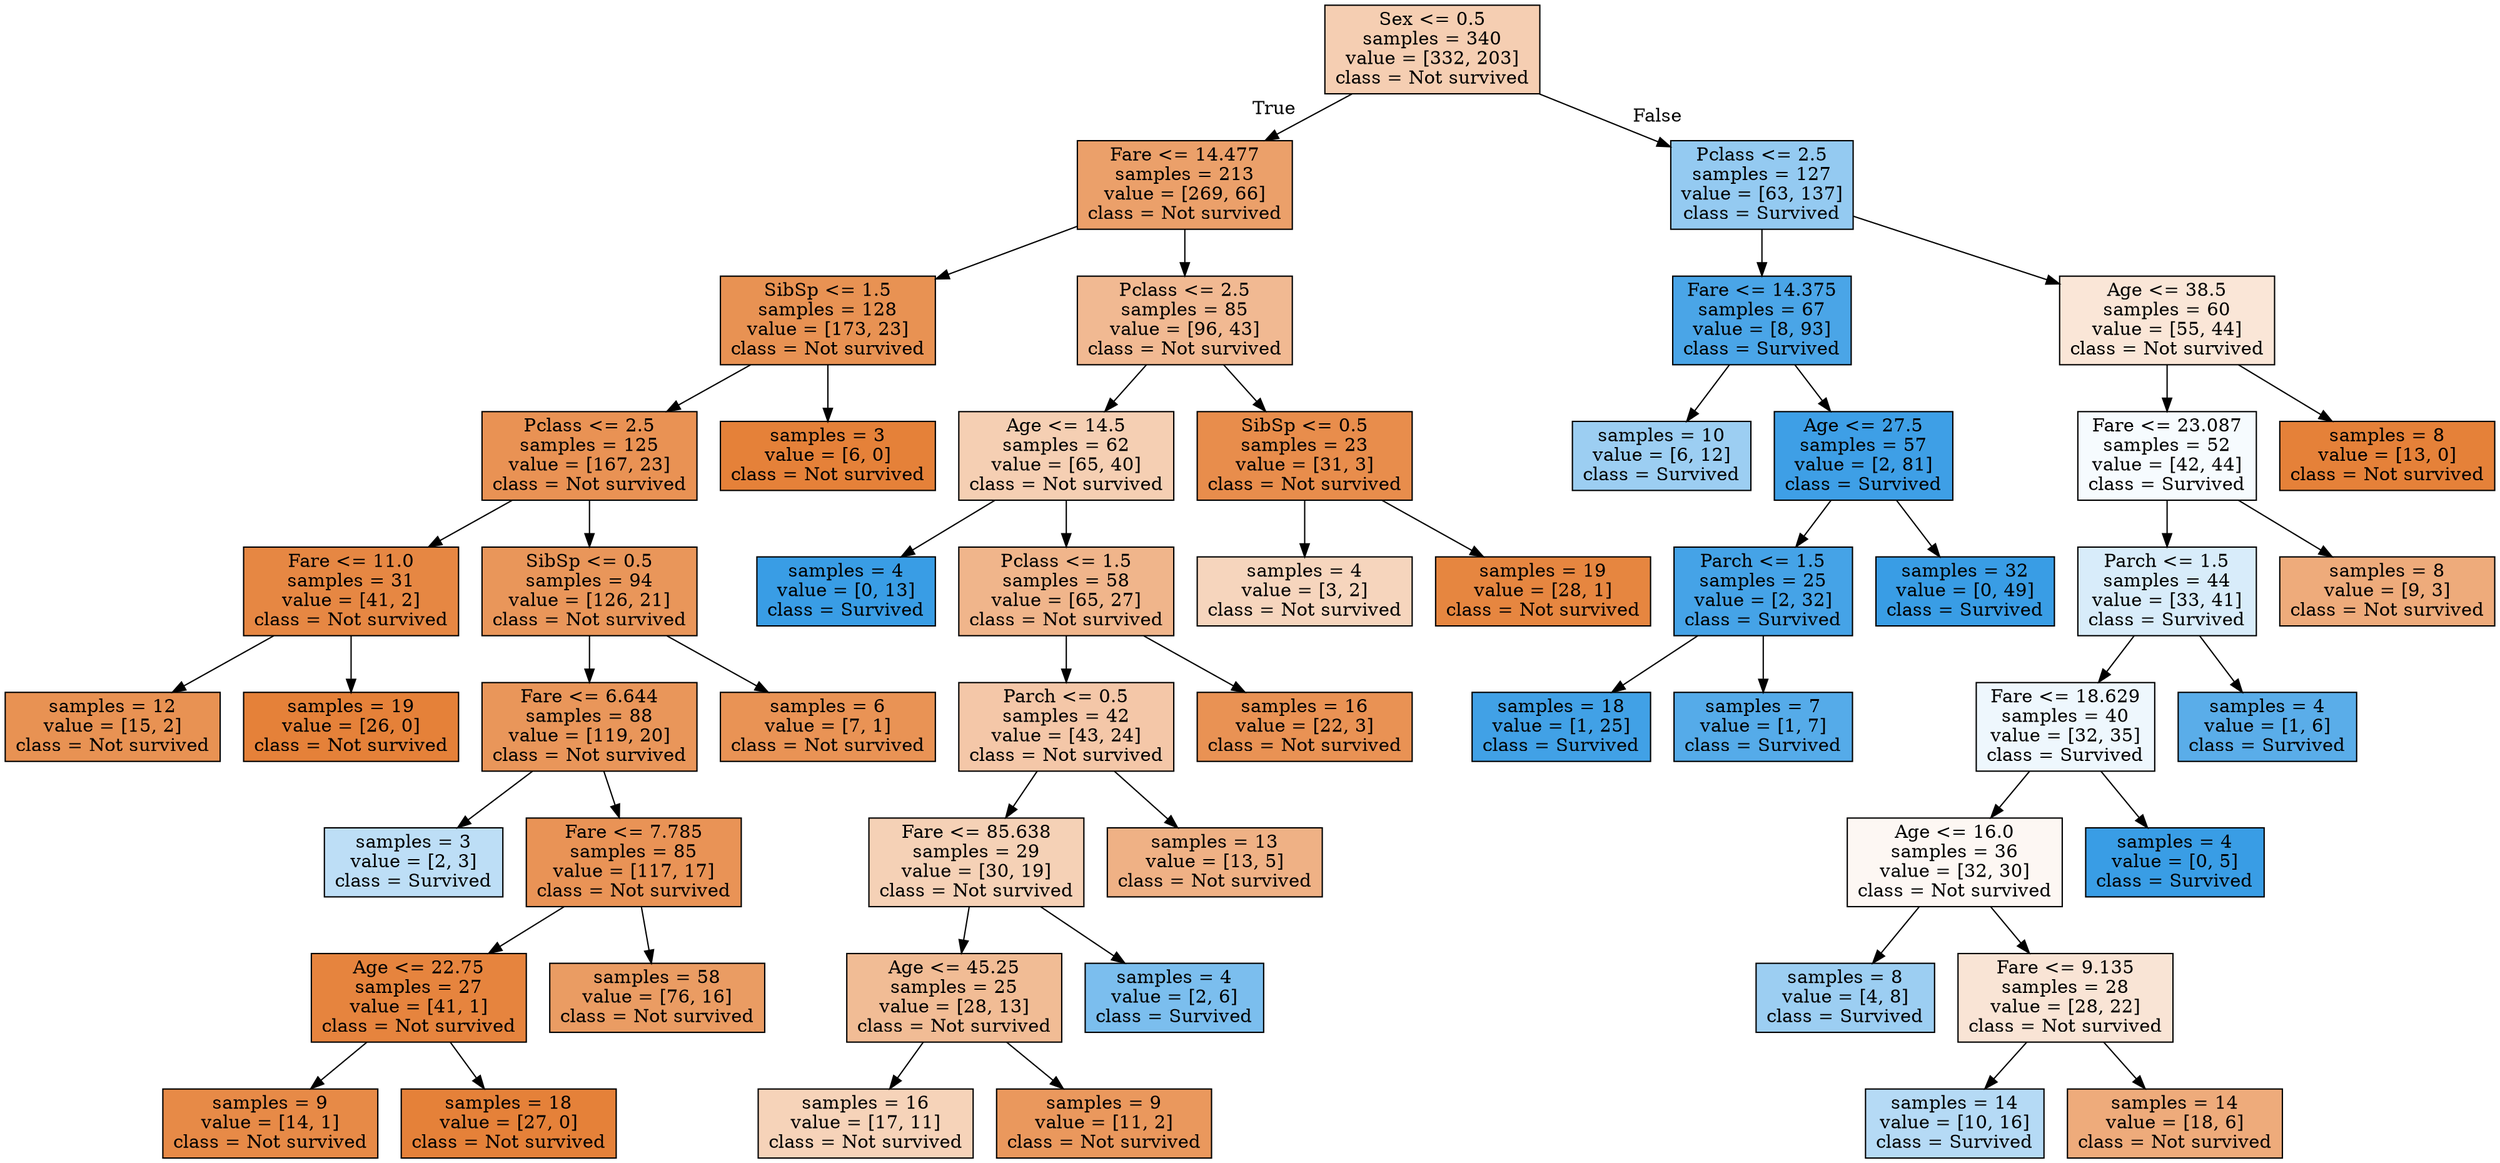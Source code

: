 digraph Tree {
node [shape=box, style="filled", color="black"] ;
0 [label="Sex <= 0.5\nsamples = 340\nvalue = [332, 203]\nclass = Not survived", fillcolor="#f5ceb2"] ;
1 [label="Fare <= 14.477\nsamples = 213\nvalue = [269, 66]\nclass = Not survived", fillcolor="#eba06a"] ;
0 -> 1 [labeldistance=2.5, labelangle=45, headlabel="True"] ;
2 [label="SibSp <= 1.5\nsamples = 128\nvalue = [173, 23]\nclass = Not survived", fillcolor="#e89253"] ;
1 -> 2 ;
3 [label="Pclass <= 2.5\nsamples = 125\nvalue = [167, 23]\nclass = Not survived", fillcolor="#e99254"] ;
2 -> 3 ;
4 [label="Fare <= 11.0\nsamples = 31\nvalue = [41, 2]\nclass = Not survived", fillcolor="#e68743"] ;
3 -> 4 ;
5 [label="samples = 12\nvalue = [15, 2]\nclass = Not survived", fillcolor="#e89253"] ;
4 -> 5 ;
6 [label="samples = 19\nvalue = [26, 0]\nclass = Not survived", fillcolor="#e58139"] ;
4 -> 6 ;
7 [label="SibSp <= 0.5\nsamples = 94\nvalue = [126, 21]\nclass = Not survived", fillcolor="#e9965a"] ;
3 -> 7 ;
8 [label="Fare <= 6.644\nsamples = 88\nvalue = [119, 20]\nclass = Not survived", fillcolor="#e9965a"] ;
7 -> 8 ;
9 [label="samples = 3\nvalue = [2, 3]\nclass = Survived", fillcolor="#bddef6"] ;
8 -> 9 ;
10 [label="Fare <= 7.785\nsamples = 85\nvalue = [117, 17]\nclass = Not survived", fillcolor="#e99356"] ;
8 -> 10 ;
11 [label="Age <= 22.75\nsamples = 27\nvalue = [41, 1]\nclass = Not survived", fillcolor="#e6843e"] ;
10 -> 11 ;
12 [label="samples = 9\nvalue = [14, 1]\nclass = Not survived", fillcolor="#e78a47"] ;
11 -> 12 ;
13 [label="samples = 18\nvalue = [27, 0]\nclass = Not survived", fillcolor="#e58139"] ;
11 -> 13 ;
14 [label="samples = 58\nvalue = [76, 16]\nclass = Not survived", fillcolor="#ea9c63"] ;
10 -> 14 ;
15 [label="samples = 6\nvalue = [7, 1]\nclass = Not survived", fillcolor="#e99355"] ;
7 -> 15 ;
16 [label="samples = 3\nvalue = [6, 0]\nclass = Not survived", fillcolor="#e58139"] ;
2 -> 16 ;
17 [label="Pclass <= 2.5\nsamples = 85\nvalue = [96, 43]\nclass = Not survived", fillcolor="#f1b992"] ;
1 -> 17 ;
18 [label="Age <= 14.5\nsamples = 62\nvalue = [65, 40]\nclass = Not survived", fillcolor="#f5cfb3"] ;
17 -> 18 ;
19 [label="samples = 4\nvalue = [0, 13]\nclass = Survived", fillcolor="#399de5"] ;
18 -> 19 ;
20 [label="Pclass <= 1.5\nsamples = 58\nvalue = [65, 27]\nclass = Not survived", fillcolor="#f0b58b"] ;
18 -> 20 ;
21 [label="Parch <= 0.5\nsamples = 42\nvalue = [43, 24]\nclass = Not survived", fillcolor="#f4c7a8"] ;
20 -> 21 ;
22 [label="Fare <= 85.638\nsamples = 29\nvalue = [30, 19]\nclass = Not survived", fillcolor="#f5d1b6"] ;
21 -> 22 ;
23 [label="Age <= 45.25\nsamples = 25\nvalue = [28, 13]\nclass = Not survived", fillcolor="#f1bc95"] ;
22 -> 23 ;
24 [label="samples = 16\nvalue = [17, 11]\nclass = Not survived", fillcolor="#f6d3b9"] ;
23 -> 24 ;
25 [label="samples = 9\nvalue = [11, 2]\nclass = Not survived", fillcolor="#ea985d"] ;
23 -> 25 ;
26 [label="samples = 4\nvalue = [2, 6]\nclass = Survived", fillcolor="#7bbeee"] ;
22 -> 26 ;
27 [label="samples = 13\nvalue = [13, 5]\nclass = Not survived", fillcolor="#efb185"] ;
21 -> 27 ;
28 [label="samples = 16\nvalue = [22, 3]\nclass = Not survived", fillcolor="#e99254"] ;
20 -> 28 ;
29 [label="SibSp <= 0.5\nsamples = 23\nvalue = [31, 3]\nclass = Not survived", fillcolor="#e88d4c"] ;
17 -> 29 ;
30 [label="samples = 4\nvalue = [3, 2]\nclass = Not survived", fillcolor="#f6d5bd"] ;
29 -> 30 ;
31 [label="samples = 19\nvalue = [28, 1]\nclass = Not survived", fillcolor="#e68640"] ;
29 -> 31 ;
32 [label="Pclass <= 2.5\nsamples = 127\nvalue = [63, 137]\nclass = Survived", fillcolor="#94caf1"] ;
0 -> 32 [labeldistance=2.5, labelangle=-45, headlabel="False"] ;
33 [label="Fare <= 14.375\nsamples = 67\nvalue = [8, 93]\nclass = Survived", fillcolor="#4aa5e7"] ;
32 -> 33 ;
34 [label="samples = 10\nvalue = [6, 12]\nclass = Survived", fillcolor="#9ccef2"] ;
33 -> 34 ;
35 [label="Age <= 27.5\nsamples = 57\nvalue = [2, 81]\nclass = Survived", fillcolor="#3e9fe6"] ;
33 -> 35 ;
36 [label="Parch <= 1.5\nsamples = 25\nvalue = [2, 32]\nclass = Survived", fillcolor="#45a3e7"] ;
35 -> 36 ;
37 [label="samples = 18\nvalue = [1, 25]\nclass = Survived", fillcolor="#41a1e6"] ;
36 -> 37 ;
38 [label="samples = 7\nvalue = [1, 7]\nclass = Survived", fillcolor="#55abe9"] ;
36 -> 38 ;
39 [label="samples = 32\nvalue = [0, 49]\nclass = Survived", fillcolor="#399de5"] ;
35 -> 39 ;
40 [label="Age <= 38.5\nsamples = 60\nvalue = [55, 44]\nclass = Not survived", fillcolor="#fae6d7"] ;
32 -> 40 ;
41 [label="Fare <= 23.087\nsamples = 52\nvalue = [42, 44]\nclass = Survived", fillcolor="#f6fbfe"] ;
40 -> 41 ;
42 [label="Parch <= 1.5\nsamples = 44\nvalue = [33, 41]\nclass = Survived", fillcolor="#d8ecfa"] ;
41 -> 42 ;
43 [label="Fare <= 18.629\nsamples = 40\nvalue = [32, 35]\nclass = Survived", fillcolor="#eef7fd"] ;
42 -> 43 ;
44 [label="Age <= 16.0\nsamples = 36\nvalue = [32, 30]\nclass = Not survived", fillcolor="#fdf7f3"] ;
43 -> 44 ;
45 [label="samples = 8\nvalue = [4, 8]\nclass = Survived", fillcolor="#9ccef2"] ;
44 -> 45 ;
46 [label="Fare <= 9.135\nsamples = 28\nvalue = [28, 22]\nclass = Not survived", fillcolor="#f9e4d5"] ;
44 -> 46 ;
47 [label="samples = 14\nvalue = [10, 16]\nclass = Survived", fillcolor="#b5daf5"] ;
46 -> 47 ;
48 [label="samples = 14\nvalue = [18, 6]\nclass = Not survived", fillcolor="#eeab7b"] ;
46 -> 48 ;
49 [label="samples = 4\nvalue = [0, 5]\nclass = Survived", fillcolor="#399de5"] ;
43 -> 49 ;
50 [label="samples = 4\nvalue = [1, 6]\nclass = Survived", fillcolor="#5aade9"] ;
42 -> 50 ;
51 [label="samples = 8\nvalue = [9, 3]\nclass = Not survived", fillcolor="#eeab7b"] ;
41 -> 51 ;
52 [label="samples = 8\nvalue = [13, 0]\nclass = Not survived", fillcolor="#e58139"] ;
40 -> 52 ;
}